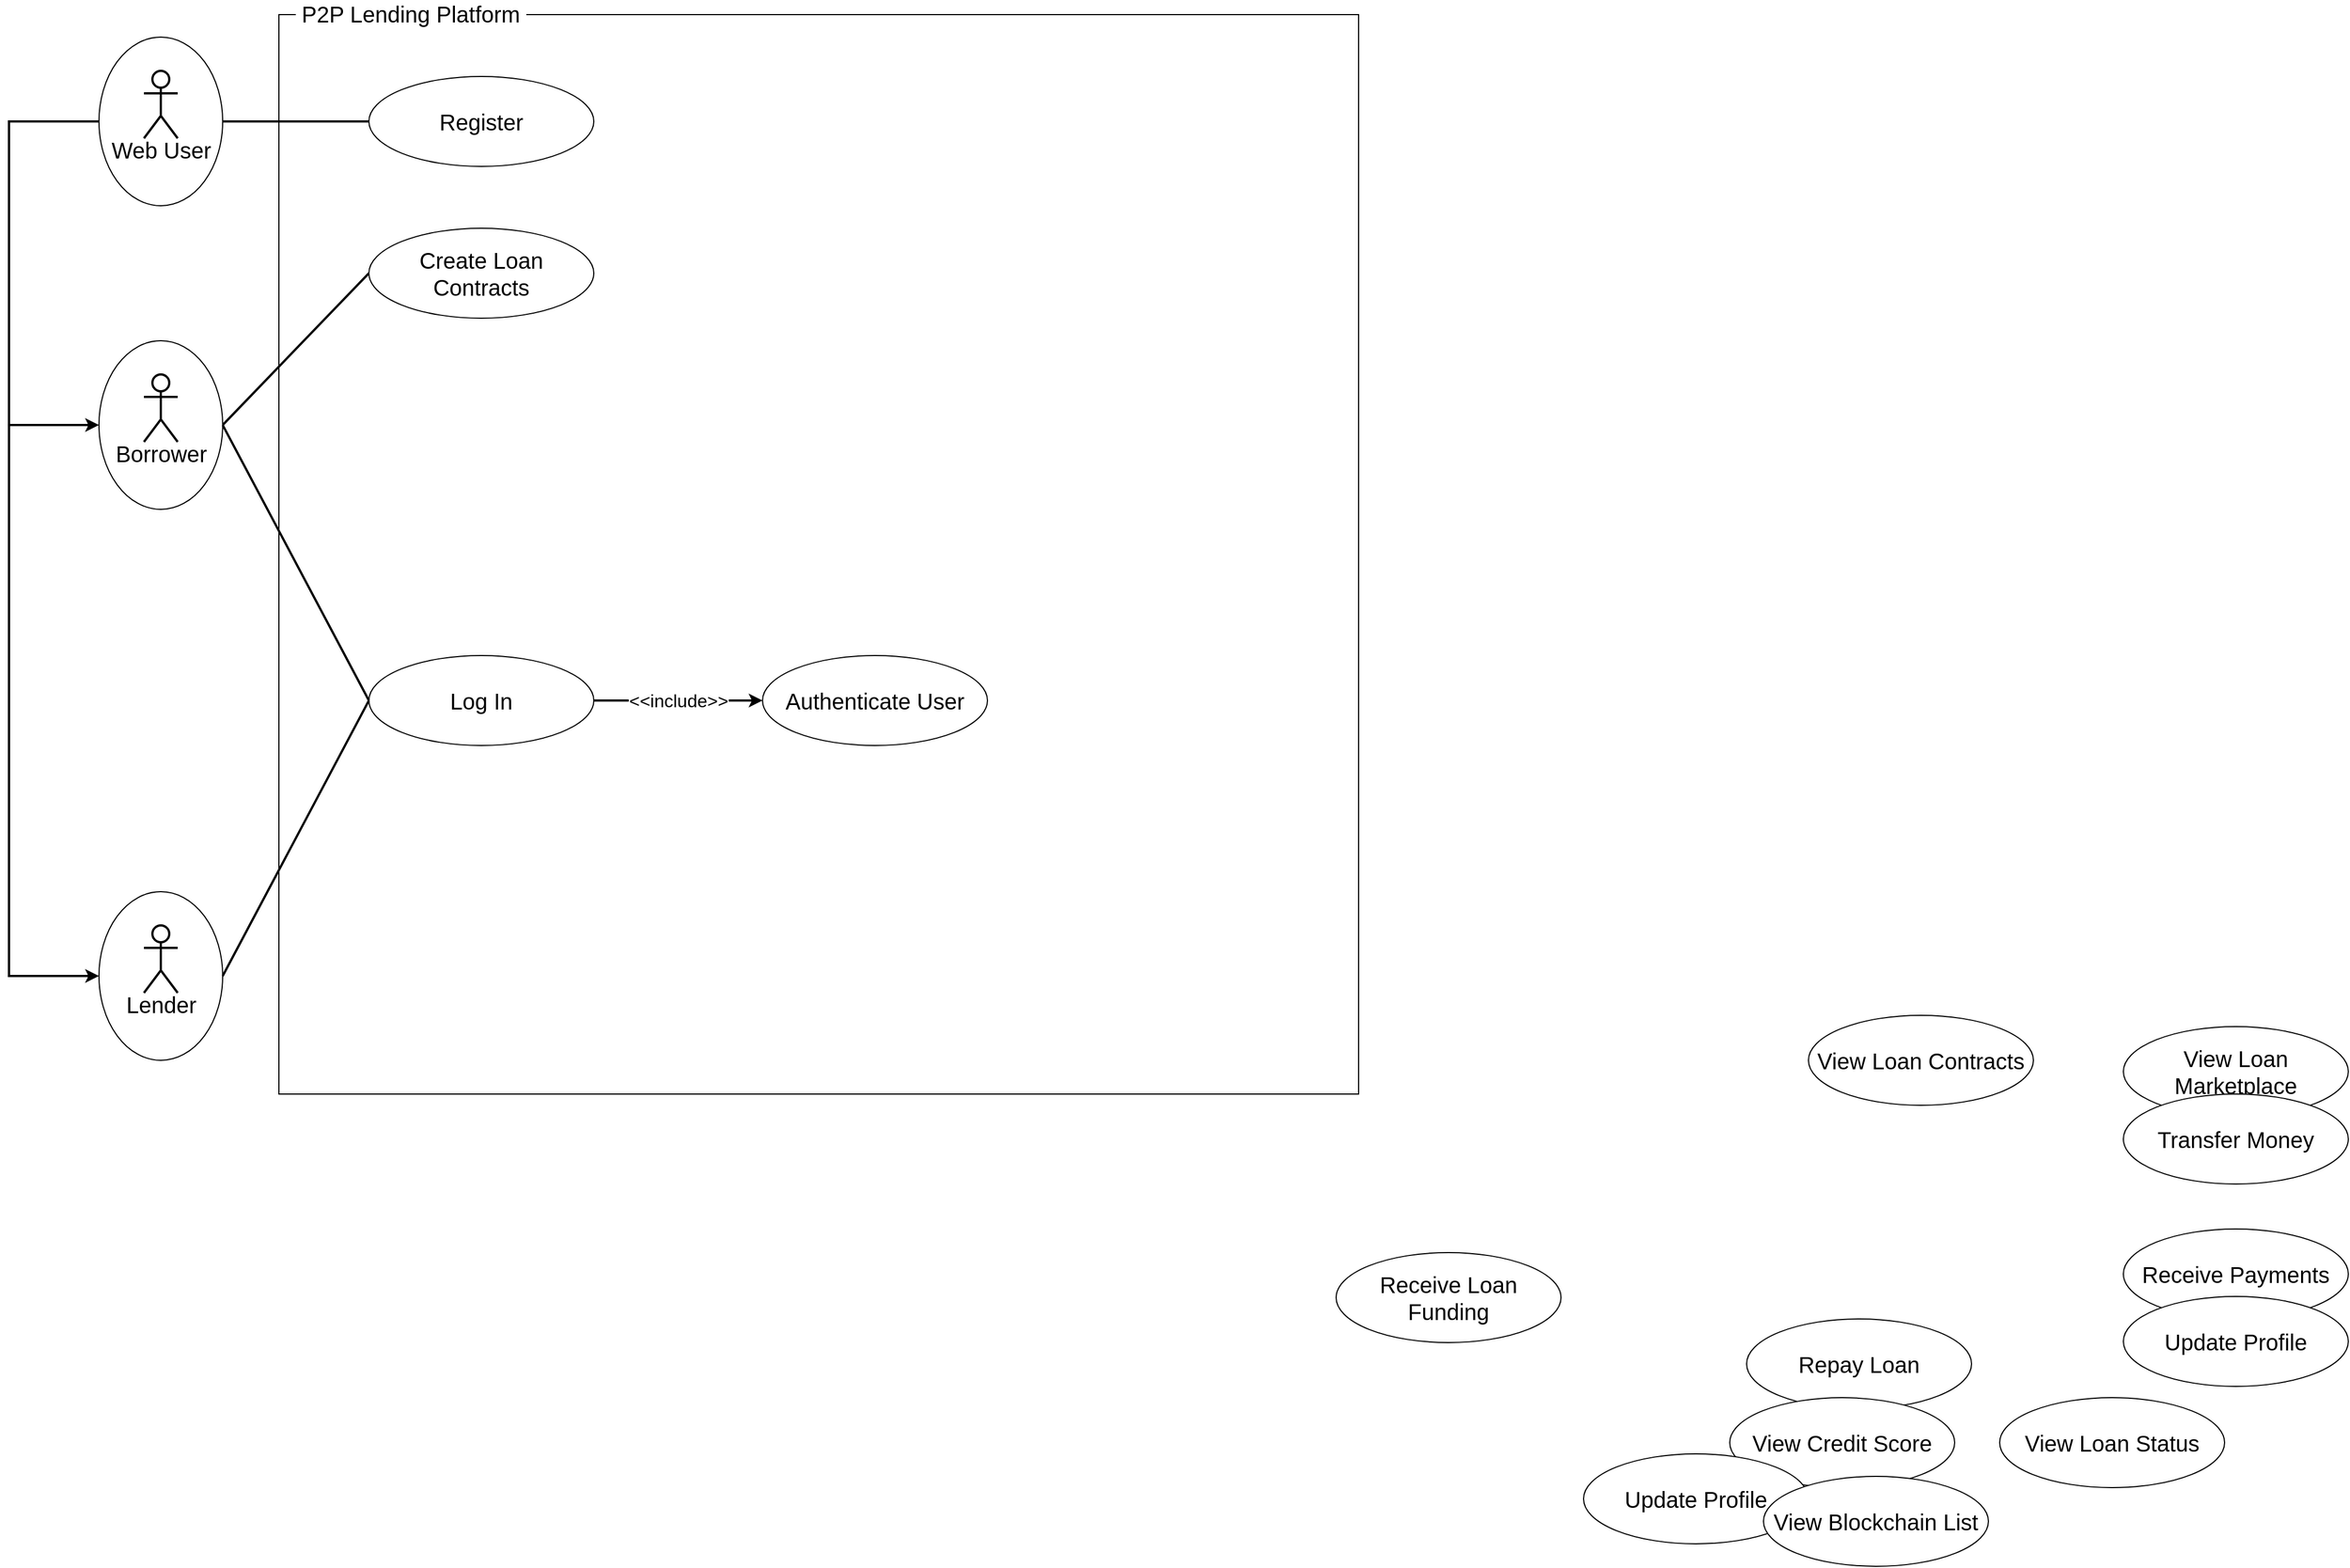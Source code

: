<mxfile version="22.1.16" type="github">
  <diagram name="Page-1" id="TEoX_1rVG2kbIiYaBgTd">
    <mxGraphModel dx="3471" dy="1309" grid="1" gridSize="10" guides="1" tooltips="1" connect="1" arrows="1" fold="1" page="1" pageScale="1" pageWidth="1169" pageHeight="827" math="0" shadow="0">
      <root>
        <mxCell id="0" />
        <mxCell id="1" parent="0" />
        <mxCell id="kuwuI9jGINVyKGZzdgPh-20" value="&lt;font style=&quot;font-size: 20px;&quot;&gt;&amp;nbsp;P2P Lending Platform&amp;nbsp;&lt;/font&gt;" style="rounded=0;whiteSpace=wrap;html=1;labelPosition=left;verticalLabelPosition=top;align=right;verticalAlign=bottom;spacing=0;spacingBottom=-12;spacingRight=-220;spacingLeft=0;labelBackgroundColor=default;" vertex="1" parent="1">
          <mxGeometry x="200" y="60" width="960" height="960" as="geometry" />
        </mxCell>
        <mxCell id="3" value="Log In" style="ellipse;html=1;whiteSpace=wrap;fillColor=#FFFFFF;fontSize=20;" parent="1" vertex="1">
          <mxGeometry x="280" y="630" width="200" height="80" as="geometry" />
        </mxCell>
        <mxCell id="kuwuI9jGINVyKGZzdgPh-47" style="rounded=0;orthogonalLoop=1;jettySize=auto;html=1;exitX=0;exitY=0.5;exitDx=0;exitDy=0;entryX=1;entryY=0.5;entryDx=0;entryDy=0;endArrow=none;endFill=0;strokeWidth=2;" edge="1" parent="1" source="4" target="kuwuI9jGINVyKGZzdgPh-21">
          <mxGeometry relative="1" as="geometry" />
        </mxCell>
        <mxCell id="4" value="Create Loan Contracts" style="ellipse;html=1;whiteSpace=wrap;fillColor=#FFFFFF;fontSize=20;" parent="1" vertex="1">
          <mxGeometry x="280" y="250" width="200" height="80" as="geometry" />
        </mxCell>
        <mxCell id="5" value="Receive Loan Funding" style="ellipse;html=1;whiteSpace=wrap;fillColor=#FFFFFF;fontSize=20;" parent="1" vertex="1">
          <mxGeometry x="1140" y="1161" width="200" height="80" as="geometry" />
        </mxCell>
        <mxCell id="6" value="Repay Loan" style="ellipse;html=1;whiteSpace=wrap;fillColor=#FFFFFF;fontSize=20;" parent="1" vertex="1">
          <mxGeometry x="1505" y="1220" width="200" height="80" as="geometry" />
        </mxCell>
        <mxCell id="7" value="View Loan Status" style="ellipse;html=1;whiteSpace=wrap;fillColor=#FFFFFF;fontSize=20;" parent="1" vertex="1">
          <mxGeometry x="1730" y="1290" width="200" height="80" as="geometry" />
        </mxCell>
        <mxCell id="8" value="View Credit Score" style="ellipse;html=1;whiteSpace=wrap;fillColor=#FFFFFF;fontSize=20;" parent="1" vertex="1">
          <mxGeometry x="1490" y="1290" width="200" height="80" as="geometry" />
        </mxCell>
        <mxCell id="9" value="Update Profile" style="ellipse;html=1;whiteSpace=wrap;fillColor=#FFFFFF;fontSize=20;" parent="1" vertex="1">
          <mxGeometry x="1360" y="1340" width="200" height="80" as="geometry" />
        </mxCell>
        <mxCell id="10" value="View Blockchain List" style="ellipse;html=1;whiteSpace=wrap;fillColor=#FFFFFF;fontSize=20;" parent="1" vertex="1">
          <mxGeometry x="1520" y="1360" width="200" height="80" as="geometry" />
        </mxCell>
        <mxCell id="13" value="View Loan Marketplace" style="ellipse;html=1;whiteSpace=wrap;fillColor=#FFFFFF;fontSize=20;" parent="1" vertex="1">
          <mxGeometry x="1840" y="960" width="200" height="80" as="geometry" />
        </mxCell>
        <mxCell id="14" value="Transfer Money" style="ellipse;html=1;whiteSpace=wrap;fillColor=#FFFFFF;fontSize=20;" parent="1" vertex="1">
          <mxGeometry x="1840" y="1020" width="200" height="80" as="geometry" />
        </mxCell>
        <mxCell id="15" value="View Loan Contracts" style="ellipse;html=1;whiteSpace=wrap;fillColor=#FFFFFF;fontSize=20;" parent="1" vertex="1">
          <mxGeometry x="1560" y="950" width="200" height="80" as="geometry" />
        </mxCell>
        <mxCell id="16" value="Receive Payments" style="ellipse;html=1;whiteSpace=wrap;fillColor=#FFFFFF;fontSize=20;" parent="1" vertex="1">
          <mxGeometry x="1840" y="1140" width="200" height="80" as="geometry" />
        </mxCell>
        <mxCell id="17" value="Update Profile" style="ellipse;html=1;whiteSpace=wrap;fillColor=#FFFFFF;fontSize=20;" parent="1" vertex="1">
          <mxGeometry x="1840" y="1200" width="200" height="80" as="geometry" />
        </mxCell>
        <mxCell id="18" value="Register" style="ellipse;html=1;whiteSpace=wrap;fillColor=#FFFFFF;fontSize=20;" parent="1" vertex="1">
          <mxGeometry x="280" y="115" width="200" height="80" as="geometry" />
        </mxCell>
        <mxCell id="kuwuI9jGINVyKGZzdgPh-30" value="" style="group" vertex="1" connectable="0" parent="1">
          <mxGeometry x="40" y="350" width="110" height="150" as="geometry" />
        </mxCell>
        <mxCell id="kuwuI9jGINVyKGZzdgPh-21" value="" style="ellipse;whiteSpace=wrap;html=1;" vertex="1" parent="kuwuI9jGINVyKGZzdgPh-30">
          <mxGeometry width="110" height="150" as="geometry" />
        </mxCell>
        <mxCell id="kuwuI9jGINVyKGZzdgPh-18" value="Borrower" style="shape=umlActor;verticalLabelPosition=bottom;verticalAlign=top;html=1;outlineConnect=0;strokeWidth=2;fontSize=20;spacingBottom=0;spacingTop=-8;" vertex="1" parent="kuwuI9jGINVyKGZzdgPh-30">
          <mxGeometry x="40" y="30" width="30" height="60" as="geometry" />
        </mxCell>
        <mxCell id="kuwuI9jGINVyKGZzdgPh-31" value="" style="group" vertex="1" connectable="0" parent="1">
          <mxGeometry x="40" y="840" width="110" height="150" as="geometry" />
        </mxCell>
        <mxCell id="kuwuI9jGINVyKGZzdgPh-32" value="" style="ellipse;whiteSpace=wrap;html=1;" vertex="1" parent="kuwuI9jGINVyKGZzdgPh-31">
          <mxGeometry width="110" height="150" as="geometry" />
        </mxCell>
        <mxCell id="kuwuI9jGINVyKGZzdgPh-33" value="Lender" style="shape=umlActor;verticalLabelPosition=bottom;verticalAlign=top;html=1;outlineConnect=0;strokeWidth=2;fontSize=20;spacingBottom=0;spacingTop=-8;" vertex="1" parent="kuwuI9jGINVyKGZzdgPh-31">
          <mxGeometry x="40" y="30" width="30" height="60" as="geometry" />
        </mxCell>
        <mxCell id="kuwuI9jGINVyKGZzdgPh-35" style="rounded=0;orthogonalLoop=1;jettySize=auto;html=1;exitX=1;exitY=0.5;exitDx=0;exitDy=0;entryX=0;entryY=0.5;entryDx=0;entryDy=0;endArrow=none;endFill=0;strokeWidth=2;" edge="1" parent="1" source="kuwuI9jGINVyKGZzdgPh-32" target="3">
          <mxGeometry relative="1" as="geometry" />
        </mxCell>
        <mxCell id="kuwuI9jGINVyKGZzdgPh-36" value="" style="group" vertex="1" connectable="0" parent="1">
          <mxGeometry x="40" y="80" width="110" height="150" as="geometry" />
        </mxCell>
        <mxCell id="kuwuI9jGINVyKGZzdgPh-37" value="" style="ellipse;whiteSpace=wrap;html=1;" vertex="1" parent="kuwuI9jGINVyKGZzdgPh-36">
          <mxGeometry width="110" height="150" as="geometry" />
        </mxCell>
        <mxCell id="kuwuI9jGINVyKGZzdgPh-38" value="Web User" style="shape=umlActor;verticalLabelPosition=bottom;verticalAlign=top;html=1;outlineConnect=0;strokeWidth=2;fontSize=20;spacingBottom=0;spacingTop=-8;" vertex="1" parent="kuwuI9jGINVyKGZzdgPh-36">
          <mxGeometry x="40" y="30" width="30" height="60" as="geometry" />
        </mxCell>
        <mxCell id="kuwuI9jGINVyKGZzdgPh-40" style="rounded=0;orthogonalLoop=1;jettySize=auto;html=1;exitX=1;exitY=0.5;exitDx=0;exitDy=0;entryX=0;entryY=0.5;entryDx=0;entryDy=0;endArrow=none;endFill=0;strokeWidth=2;" edge="1" parent="1" source="kuwuI9jGINVyKGZzdgPh-37" target="18">
          <mxGeometry relative="1" as="geometry" />
        </mxCell>
        <mxCell id="kuwuI9jGINVyKGZzdgPh-41" style="edgeStyle=orthogonalEdgeStyle;rounded=0;orthogonalLoop=1;jettySize=auto;html=1;exitX=0;exitY=0.5;exitDx=0;exitDy=0;entryX=0;entryY=0.5;entryDx=0;entryDy=0;strokeWidth=2;" edge="1" parent="1" source="kuwuI9jGINVyKGZzdgPh-37" target="kuwuI9jGINVyKGZzdgPh-32">
          <mxGeometry relative="1" as="geometry">
            <Array as="points">
              <mxPoint x="-40" y="155" />
              <mxPoint x="-40" y="915" />
            </Array>
          </mxGeometry>
        </mxCell>
        <mxCell id="kuwuI9jGINVyKGZzdgPh-42" style="edgeStyle=orthogonalEdgeStyle;rounded=0;orthogonalLoop=1;jettySize=auto;html=1;exitX=0;exitY=0.5;exitDx=0;exitDy=0;entryX=0;entryY=0.5;entryDx=0;entryDy=0;strokeWidth=2;" edge="1" parent="1" source="kuwuI9jGINVyKGZzdgPh-37" target="kuwuI9jGINVyKGZzdgPh-21">
          <mxGeometry relative="1" as="geometry">
            <Array as="points">
              <mxPoint x="-40" y="155" />
              <mxPoint x="-40" y="425" />
            </Array>
          </mxGeometry>
        </mxCell>
        <mxCell id="kuwuI9jGINVyKGZzdgPh-43" style="rounded=0;orthogonalLoop=1;jettySize=auto;html=1;exitX=1;exitY=0.5;exitDx=0;exitDy=0;entryX=0;entryY=0.5;entryDx=0;entryDy=0;endArrow=none;endFill=0;strokeWidth=2;" edge="1" parent="1" source="kuwuI9jGINVyKGZzdgPh-21" target="3">
          <mxGeometry relative="1" as="geometry" />
        </mxCell>
        <mxCell id="kuwuI9jGINVyKGZzdgPh-45" value="&lt;span style=&quot;font-size: 16px;&quot;&gt;&amp;lt;&amp;lt;include&amp;gt;&amp;gt;&lt;br&gt;&lt;/span&gt;" style="rounded=0;orthogonalLoop=1;jettySize=auto;html=1;exitX=0;exitY=0.5;exitDx=0;exitDy=0;entryX=1;entryY=0.5;entryDx=0;entryDy=0;strokeWidth=2;verticalAlign=middle;spacingTop=0;spacingBottom=0;spacing=2;startArrow=classic;startFill=1;endArrow=none;endFill=0;" edge="1" parent="1" source="kuwuI9jGINVyKGZzdgPh-44" target="3">
          <mxGeometry x="0.001" relative="1" as="geometry">
            <mxPoint as="offset" />
          </mxGeometry>
        </mxCell>
        <mxCell id="kuwuI9jGINVyKGZzdgPh-44" value="Authenticate User" style="ellipse;html=1;whiteSpace=wrap;fillColor=#FFFFFF;fontSize=20;" vertex="1" parent="1">
          <mxGeometry x="630" y="630" width="200" height="80" as="geometry" />
        </mxCell>
      </root>
    </mxGraphModel>
  </diagram>
</mxfile>

